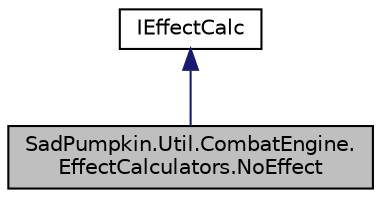 digraph "SadPumpkin.Util.CombatEngine.EffectCalculators.NoEffect"
{
 // LATEX_PDF_SIZE
  edge [fontname="Helvetica",fontsize="10",labelfontname="Helvetica",labelfontsize="10"];
  node [fontname="Helvetica",fontsize="10",shape=record];
  Node1 [label="SadPumpkin.Util.CombatEngine.\lEffectCalculators.NoEffect",height=0.2,width=0.4,color="black", fillcolor="grey75", style="filled", fontcolor="black",tooltip="Implementation of Effect calculator with no Effect."];
  Node2 -> Node1 [dir="back",color="midnightblue",fontsize="10",style="solid",fontname="Helvetica"];
  Node2 [label="IEffectCalc",height=0.2,width=0.4,color="black", fillcolor="white", style="filled",URL="$interface_sad_pumpkin_1_1_util_1_1_combat_engine_1_1_effect_calculators_1_1_i_effect_calc.html",tooltip="Interface defining the Effect of an Action."];
}
